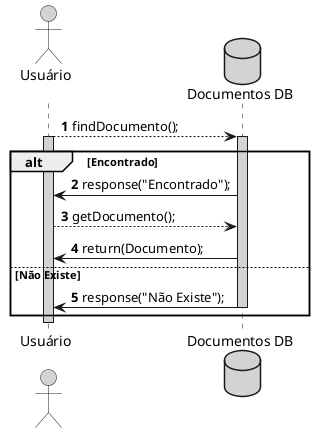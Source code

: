 @startuml

actor "Usuário\n" as user #lightgrey
database "Documentos DB" as docDB #lightgrey

autonumber
user --> docDB :findDocumento();
activate user #lightgrey
activate docDB  #lightgrey

alt Encontrado
    docDB -> user :response("Encontrado");
    user --> docDB :getDocumento();
    docDB -> user :return(Documento);
else Não Existe
    docDB -> user :response("Não Existe");
    deactivate docDB  #lightgrey
end
deactivate user #lightgrey

@enduml